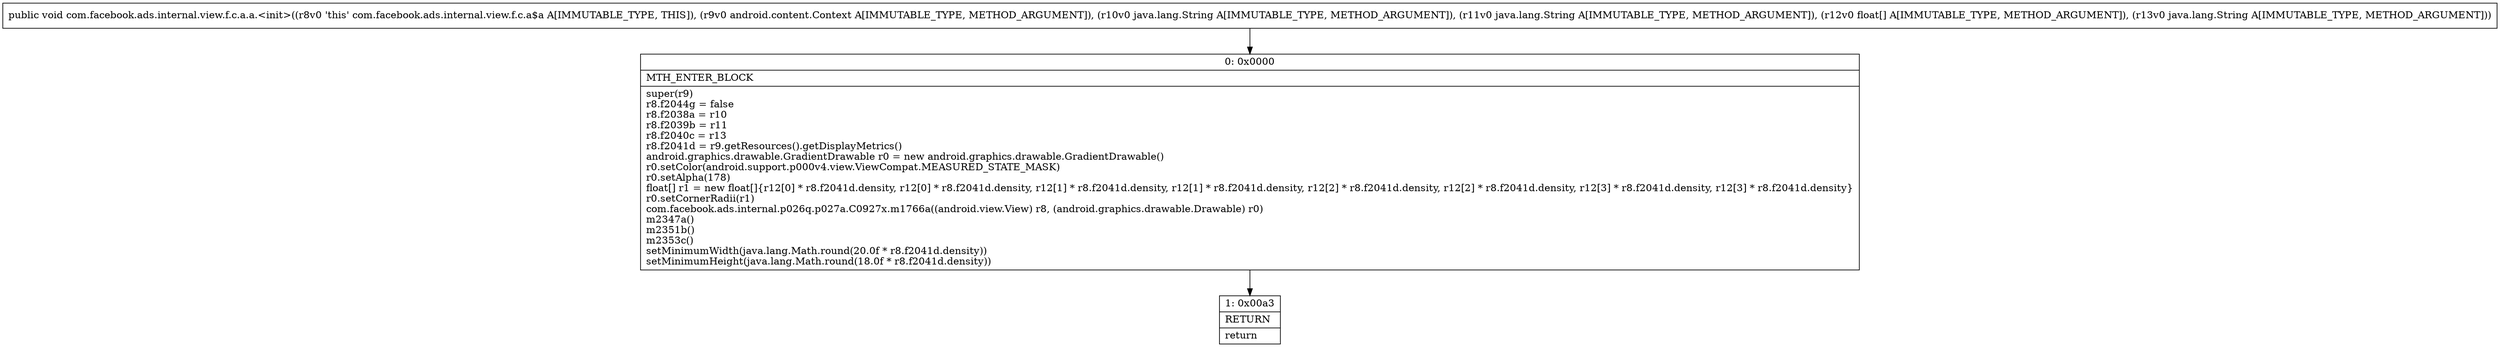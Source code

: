 digraph "CFG forcom.facebook.ads.internal.view.f.c.a.a.\<init\>(Landroid\/content\/Context;Ljava\/lang\/String;Ljava\/lang\/String;[FLjava\/lang\/String;)V" {
Node_0 [shape=record,label="{0\:\ 0x0000|MTH_ENTER_BLOCK\l|super(r9)\lr8.f2044g = false\lr8.f2038a = r10\lr8.f2039b = r11\lr8.f2040c = r13\lr8.f2041d = r9.getResources().getDisplayMetrics()\landroid.graphics.drawable.GradientDrawable r0 = new android.graphics.drawable.GradientDrawable()\lr0.setColor(android.support.p000v4.view.ViewCompat.MEASURED_STATE_MASK)\lr0.setAlpha(178)\lfloat[] r1 = new float[]\{r12[0] * r8.f2041d.density, r12[0] * r8.f2041d.density, r12[1] * r8.f2041d.density, r12[1] * r8.f2041d.density, r12[2] * r8.f2041d.density, r12[2] * r8.f2041d.density, r12[3] * r8.f2041d.density, r12[3] * r8.f2041d.density\}\lr0.setCornerRadii(r1)\lcom.facebook.ads.internal.p026q.p027a.C0927x.m1766a((android.view.View) r8, (android.graphics.drawable.Drawable) r0)\lm2347a()\lm2351b()\lm2353c()\lsetMinimumWidth(java.lang.Math.round(20.0f * r8.f2041d.density))\lsetMinimumHeight(java.lang.Math.round(18.0f * r8.f2041d.density))\l}"];
Node_1 [shape=record,label="{1\:\ 0x00a3|RETURN\l|return\l}"];
MethodNode[shape=record,label="{public void com.facebook.ads.internal.view.f.c.a.a.\<init\>((r8v0 'this' com.facebook.ads.internal.view.f.c.a$a A[IMMUTABLE_TYPE, THIS]), (r9v0 android.content.Context A[IMMUTABLE_TYPE, METHOD_ARGUMENT]), (r10v0 java.lang.String A[IMMUTABLE_TYPE, METHOD_ARGUMENT]), (r11v0 java.lang.String A[IMMUTABLE_TYPE, METHOD_ARGUMENT]), (r12v0 float[] A[IMMUTABLE_TYPE, METHOD_ARGUMENT]), (r13v0 java.lang.String A[IMMUTABLE_TYPE, METHOD_ARGUMENT])) }"];
MethodNode -> Node_0;
Node_0 -> Node_1;
}

